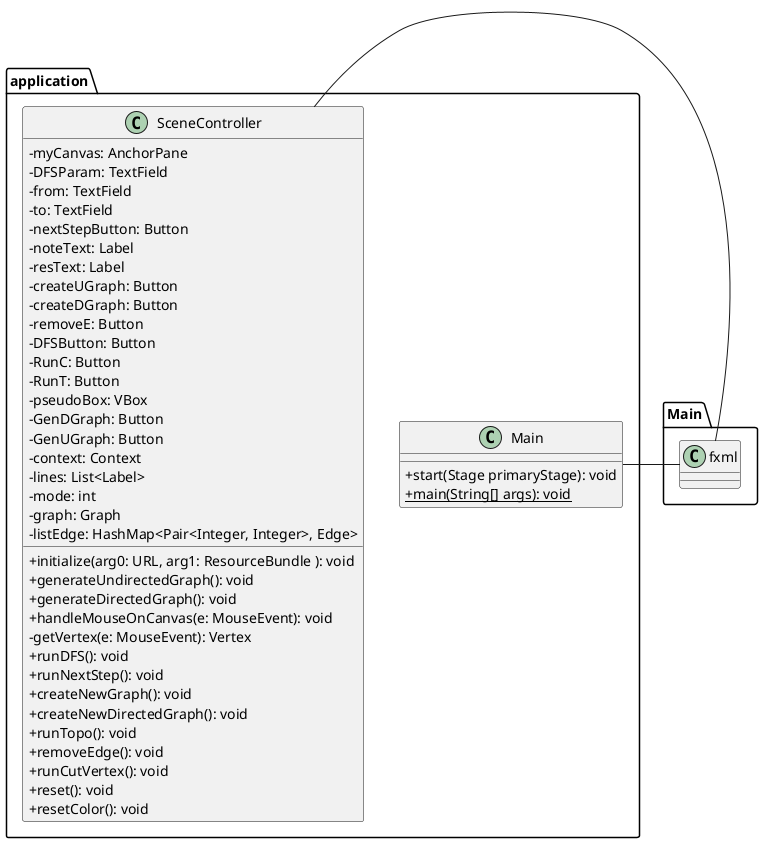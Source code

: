 @startuml

' các class Application và Initializable của java có sẵn liệu có phải vẽ vào k

skinparam ClassAttributeIconSize 0

package application <<Folder>> {
    class Main {
        +start(Stage primaryStage): void
        +{static}main(String[] args): void
    }
    package Main.fxml <<Frame>> {
    }
    class SceneController {
        -myCanvas: AnchorPane
        -DFSParam: TextField
        -from: TextField
        -to: TextField
        -nextStepButton: Button
        -noteText: Label
        -resText: Label
        -createUGraph: Button
        -createDGraph: Button
        -removeE: Button
        -DFSButton: Button
        -RunC: Button
        -RunT: Button
        -pseudoBox: VBox
        -GenDGraph: Button
        -GenUGraph: Button
        -context: Context
        -lines: List<Label>
        -mode: int
        -graph: Graph
        -listEdge: HashMap<Pair<Integer, Integer>, Edge>
        +initialize(arg0: URL, arg1: ResourceBundle ): void
        +generateUndirectedGraph(): void
        +generateDirectedGraph(): void
        +handleMouseOnCanvas(e: MouseEvent): void
        -getVertex(e: MouseEvent): Vertex
        +runDFS(): void
        +runNextStep(): void
        +createNewGraph(): void
        +createNewDirectedGraph(): void
        +runTopo(): void
        +removeEdge(): void
        +runCutVertex(): void
        +reset(): void
        +resetColor(): void
    }
}

Main - Main.fxml
Main.fxml - SceneController

@enduml
